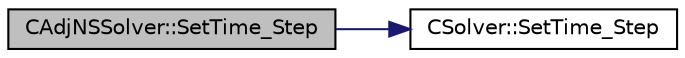 digraph "CAdjNSSolver::SetTime_Step"
{
 // LATEX_PDF_SIZE
  edge [fontname="Helvetica",fontsize="10",labelfontname="Helvetica",labelfontsize="10"];
  node [fontname="Helvetica",fontsize="10",shape=record];
  rankdir="LR";
  Node1 [label="CAdjNSSolver::SetTime_Step",height=0.2,width=0.4,color="black", fillcolor="grey75", style="filled", fontcolor="black",tooltip="A virtual member."];
  Node1 -> Node2 [color="midnightblue",fontsize="10",style="solid",fontname="Helvetica"];
  Node2 [label="CSolver::SetTime_Step",height=0.2,width=0.4,color="black", fillcolor="white", style="filled",URL="$classCSolver.html#a59168ff9a35447672e6ee77cf4bcb1ec",tooltip="A virtual member."];
}

